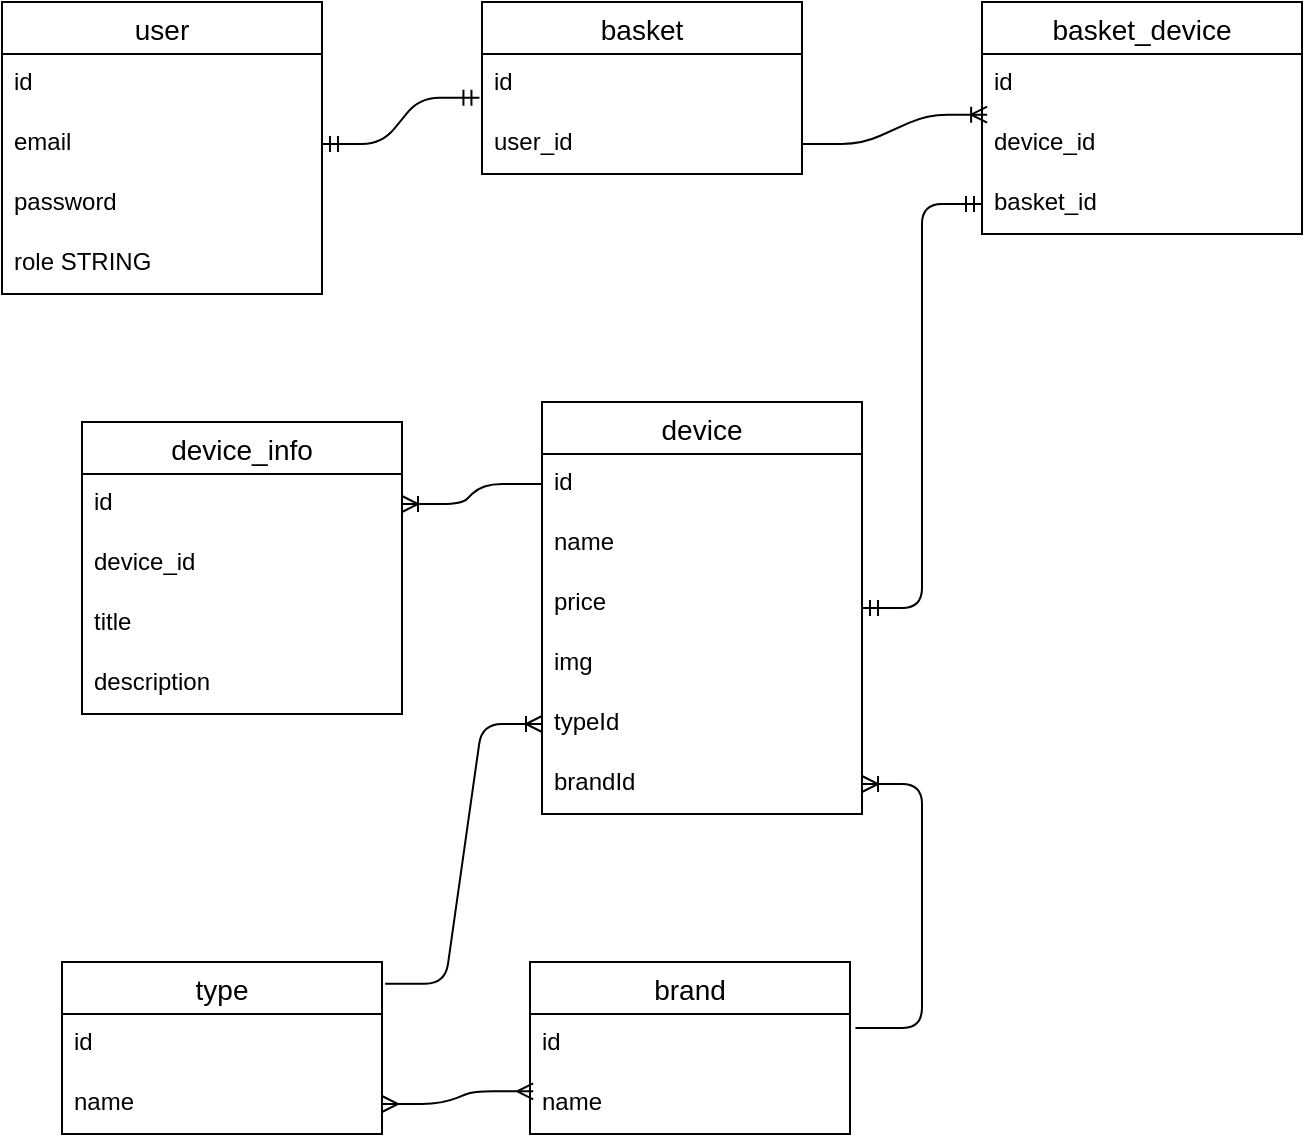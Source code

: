 <mxfile version="15.8.8" type="device"><diagram id="tWtcRwsY7mrT4M5Eu7r9" name="Page-1"><mxGraphModel dx="1185" dy="662" grid="1" gridSize="10" guides="1" tooltips="1" connect="1" arrows="1" fold="1" page="1" pageScale="1" pageWidth="827" pageHeight="1169" math="0" shadow="0"><root><mxCell id="0"/><mxCell id="1" parent="0"/><mxCell id="kgNfi5jU1TSR6857lsUU-14" value="user" style="swimlane;fontStyle=0;childLayout=stackLayout;horizontal=1;startSize=26;horizontalStack=0;resizeParent=1;resizeParentMax=0;resizeLast=0;collapsible=1;marginBottom=0;align=center;fontSize=14;" vertex="1" parent="1"><mxGeometry x="20" y="50" width="160" height="146" as="geometry"/></mxCell><mxCell id="kgNfi5jU1TSR6857lsUU-15" value="id" style="text;strokeColor=none;fillColor=none;spacingLeft=4;spacingRight=4;overflow=hidden;rotatable=0;points=[[0,0.5],[1,0.5]];portConstraint=eastwest;fontSize=12;" vertex="1" parent="kgNfi5jU1TSR6857lsUU-14"><mxGeometry y="26" width="160" height="30" as="geometry"/></mxCell><mxCell id="kgNfi5jU1TSR6857lsUU-16" value="email" style="text;strokeColor=none;fillColor=none;spacingLeft=4;spacingRight=4;overflow=hidden;rotatable=0;points=[[0,0.5],[1,0.5]];portConstraint=eastwest;fontSize=12;" vertex="1" parent="kgNfi5jU1TSR6857lsUU-14"><mxGeometry y="56" width="160" height="30" as="geometry"/></mxCell><mxCell id="kgNfi5jU1TSR6857lsUU-17" value="password" style="text;strokeColor=none;fillColor=none;spacingLeft=4;spacingRight=4;overflow=hidden;rotatable=0;points=[[0,0.5],[1,0.5]];portConstraint=eastwest;fontSize=12;" vertex="1" parent="kgNfi5jU1TSR6857lsUU-14"><mxGeometry y="86" width="160" height="30" as="geometry"/></mxCell><mxCell id="kgNfi5jU1TSR6857lsUU-18" value="role STRING" style="text;strokeColor=none;fillColor=none;spacingLeft=4;spacingRight=4;overflow=hidden;rotatable=0;points=[[0,0.5],[1,0.5]];portConstraint=eastwest;fontSize=12;" vertex="1" parent="kgNfi5jU1TSR6857lsUU-14"><mxGeometry y="116" width="160" height="30" as="geometry"/></mxCell><mxCell id="kgNfi5jU1TSR6857lsUU-19" value="basket" style="swimlane;fontStyle=0;childLayout=stackLayout;horizontal=1;startSize=26;horizontalStack=0;resizeParent=1;resizeParentMax=0;resizeLast=0;collapsible=1;marginBottom=0;align=center;fontSize=14;" vertex="1" parent="1"><mxGeometry x="260" y="50" width="160" height="86" as="geometry"/></mxCell><mxCell id="kgNfi5jU1TSR6857lsUU-20" value="id" style="text;strokeColor=none;fillColor=none;spacingLeft=4;spacingRight=4;overflow=hidden;rotatable=0;points=[[0,0.5],[1,0.5]];portConstraint=eastwest;fontSize=12;" vertex="1" parent="kgNfi5jU1TSR6857lsUU-19"><mxGeometry y="26" width="160" height="30" as="geometry"/></mxCell><mxCell id="kgNfi5jU1TSR6857lsUU-21" value="user_id" style="text;strokeColor=none;fillColor=none;spacingLeft=4;spacingRight=4;overflow=hidden;rotatable=0;points=[[0,0.5],[1,0.5]];portConstraint=eastwest;fontSize=12;" vertex="1" parent="kgNfi5jU1TSR6857lsUU-19"><mxGeometry y="56" width="160" height="30" as="geometry"/></mxCell><mxCell id="kgNfi5jU1TSR6857lsUU-24" value="" style="edgeStyle=entityRelationEdgeStyle;fontSize=12;html=1;endArrow=ERmandOne;startArrow=ERmandOne;rounded=1;entryX=-0.008;entryY=0.729;entryDx=0;entryDy=0;entryPerimeter=0;exitX=1;exitY=0.5;exitDx=0;exitDy=0;" edge="1" parent="1" source="kgNfi5jU1TSR6857lsUU-16" target="kgNfi5jU1TSR6857lsUU-20"><mxGeometry width="100" height="100" relative="1" as="geometry"><mxPoint x="200" y="320" as="sourcePoint"/><mxPoint x="300" y="220" as="targetPoint"/></mxGeometry></mxCell><mxCell id="kgNfi5jU1TSR6857lsUU-25" value="device" style="swimlane;fontStyle=0;childLayout=stackLayout;horizontal=1;startSize=26;horizontalStack=0;resizeParent=1;resizeParentMax=0;resizeLast=0;collapsible=1;marginBottom=0;align=center;fontSize=14;" vertex="1" parent="1"><mxGeometry x="290" y="250" width="160" height="206" as="geometry"/></mxCell><mxCell id="kgNfi5jU1TSR6857lsUU-26" value="id" style="text;strokeColor=none;fillColor=none;spacingLeft=4;spacingRight=4;overflow=hidden;rotatable=0;points=[[0,0.5],[1,0.5]];portConstraint=eastwest;fontSize=12;" vertex="1" parent="kgNfi5jU1TSR6857lsUU-25"><mxGeometry y="26" width="160" height="30" as="geometry"/></mxCell><mxCell id="kgNfi5jU1TSR6857lsUU-27" value="name" style="text;strokeColor=none;fillColor=none;spacingLeft=4;spacingRight=4;overflow=hidden;rotatable=0;points=[[0,0.5],[1,0.5]];portConstraint=eastwest;fontSize=12;" vertex="1" parent="kgNfi5jU1TSR6857lsUU-25"><mxGeometry y="56" width="160" height="30" as="geometry"/></mxCell><mxCell id="kgNfi5jU1TSR6857lsUU-28" value="price" style="text;strokeColor=none;fillColor=none;spacingLeft=4;spacingRight=4;overflow=hidden;rotatable=0;points=[[0,0.5],[1,0.5]];portConstraint=eastwest;fontSize=12;" vertex="1" parent="kgNfi5jU1TSR6857lsUU-25"><mxGeometry y="86" width="160" height="30" as="geometry"/></mxCell><mxCell id="kgNfi5jU1TSR6857lsUU-29" value="img" style="text;strokeColor=none;fillColor=none;spacingLeft=4;spacingRight=4;overflow=hidden;rotatable=0;points=[[0,0.5],[1,0.5]];portConstraint=eastwest;fontSize=12;" vertex="1" parent="kgNfi5jU1TSR6857lsUU-25"><mxGeometry y="116" width="160" height="30" as="geometry"/></mxCell><mxCell id="kgNfi5jU1TSR6857lsUU-30" value="typeId" style="text;strokeColor=none;fillColor=none;spacingLeft=4;spacingRight=4;overflow=hidden;rotatable=0;points=[[0,0.5],[1,0.5]];portConstraint=eastwest;fontSize=12;" vertex="1" parent="kgNfi5jU1TSR6857lsUU-25"><mxGeometry y="146" width="160" height="30" as="geometry"/></mxCell><mxCell id="kgNfi5jU1TSR6857lsUU-31" value="brandId&#10;" style="text;strokeColor=none;fillColor=none;spacingLeft=4;spacingRight=4;overflow=hidden;rotatable=0;points=[[0,0.5],[1,0.5]];portConstraint=eastwest;fontSize=12;" vertex="1" parent="kgNfi5jU1TSR6857lsUU-25"><mxGeometry y="176" width="160" height="30" as="geometry"/></mxCell><mxCell id="kgNfi5jU1TSR6857lsUU-32" value="type" style="swimlane;fontStyle=0;childLayout=stackLayout;horizontal=1;startSize=26;horizontalStack=0;resizeParent=1;resizeParentMax=0;resizeLast=0;collapsible=1;marginBottom=0;align=center;fontSize=14;" vertex="1" parent="1"><mxGeometry x="50" y="530" width="160" height="86" as="geometry"/></mxCell><mxCell id="kgNfi5jU1TSR6857lsUU-33" value="id" style="text;strokeColor=none;fillColor=none;spacingLeft=4;spacingRight=4;overflow=hidden;rotatable=0;points=[[0,0.5],[1,0.5]];portConstraint=eastwest;fontSize=12;" vertex="1" parent="kgNfi5jU1TSR6857lsUU-32"><mxGeometry y="26" width="160" height="30" as="geometry"/></mxCell><mxCell id="kgNfi5jU1TSR6857lsUU-34" value="name" style="text;strokeColor=none;fillColor=none;spacingLeft=4;spacingRight=4;overflow=hidden;rotatable=0;points=[[0,0.5],[1,0.5]];portConstraint=eastwest;fontSize=12;" vertex="1" parent="kgNfi5jU1TSR6857lsUU-32"><mxGeometry y="56" width="160" height="30" as="geometry"/></mxCell><mxCell id="kgNfi5jU1TSR6857lsUU-36" value="brand" style="swimlane;fontStyle=0;childLayout=stackLayout;horizontal=1;startSize=26;horizontalStack=0;resizeParent=1;resizeParentMax=0;resizeLast=0;collapsible=1;marginBottom=0;align=center;fontSize=14;" vertex="1" parent="1"><mxGeometry x="284" y="530" width="160" height="86" as="geometry"/></mxCell><mxCell id="kgNfi5jU1TSR6857lsUU-37" value="id" style="text;strokeColor=none;fillColor=none;spacingLeft=4;spacingRight=4;overflow=hidden;rotatable=0;points=[[0,0.5],[1,0.5]];portConstraint=eastwest;fontSize=12;" vertex="1" parent="kgNfi5jU1TSR6857lsUU-36"><mxGeometry y="26" width="160" height="30" as="geometry"/></mxCell><mxCell id="kgNfi5jU1TSR6857lsUU-38" value="name" style="text;strokeColor=none;fillColor=none;spacingLeft=4;spacingRight=4;overflow=hidden;rotatable=0;points=[[0,0.5],[1,0.5]];portConstraint=eastwest;fontSize=12;" vertex="1" parent="kgNfi5jU1TSR6857lsUU-36"><mxGeometry y="56" width="160" height="30" as="geometry"/></mxCell><mxCell id="kgNfi5jU1TSR6857lsUU-40" value="" style="edgeStyle=entityRelationEdgeStyle;fontSize=12;html=1;endArrow=ERoneToMany;rounded=1;exitX=1.01;exitY=0.126;exitDx=0;exitDy=0;entryX=0;entryY=0.5;entryDx=0;entryDy=0;exitPerimeter=0;" edge="1" parent="1" source="kgNfi5jU1TSR6857lsUU-32" target="kgNfi5jU1TSR6857lsUU-30"><mxGeometry width="100" height="100" relative="1" as="geometry"><mxPoint x="190" y="510" as="sourcePoint"/><mxPoint x="290" y="410" as="targetPoint"/></mxGeometry></mxCell><mxCell id="kgNfi5jU1TSR6857lsUU-42" value="" style="edgeStyle=entityRelationEdgeStyle;fontSize=12;html=1;endArrow=ERmany;startArrow=ERmany;rounded=1;entryX=0.01;entryY=0.289;entryDx=0;entryDy=0;entryPerimeter=0;exitX=1;exitY=0.5;exitDx=0;exitDy=0;" edge="1" parent="1" source="kgNfi5jU1TSR6857lsUU-34" target="kgNfi5jU1TSR6857lsUU-38"><mxGeometry width="100" height="100" relative="1" as="geometry"><mxPoint x="300" y="640" as="sourcePoint"/><mxPoint x="400" y="540" as="targetPoint"/></mxGeometry></mxCell><mxCell id="kgNfi5jU1TSR6857lsUU-43" value="device_info" style="swimlane;fontStyle=0;childLayout=stackLayout;horizontal=1;startSize=26;horizontalStack=0;resizeParent=1;resizeParentMax=0;resizeLast=0;collapsible=1;marginBottom=0;align=center;fontSize=14;" vertex="1" parent="1"><mxGeometry x="60" y="260" width="160" height="146" as="geometry"/></mxCell><mxCell id="kgNfi5jU1TSR6857lsUU-44" value="id" style="text;strokeColor=none;fillColor=none;spacingLeft=4;spacingRight=4;overflow=hidden;rotatable=0;points=[[0,0.5],[1,0.5]];portConstraint=eastwest;fontSize=12;" vertex="1" parent="kgNfi5jU1TSR6857lsUU-43"><mxGeometry y="26" width="160" height="30" as="geometry"/></mxCell><mxCell id="kgNfi5jU1TSR6857lsUU-45" value="device_id" style="text;strokeColor=none;fillColor=none;spacingLeft=4;spacingRight=4;overflow=hidden;rotatable=0;points=[[0,0.5],[1,0.5]];portConstraint=eastwest;fontSize=12;" vertex="1" parent="kgNfi5jU1TSR6857lsUU-43"><mxGeometry y="56" width="160" height="30" as="geometry"/></mxCell><mxCell id="kgNfi5jU1TSR6857lsUU-48" value="title" style="text;strokeColor=none;fillColor=none;spacingLeft=4;spacingRight=4;overflow=hidden;rotatable=0;points=[[0,0.5],[1,0.5]];portConstraint=eastwest;fontSize=12;" vertex="1" parent="kgNfi5jU1TSR6857lsUU-43"><mxGeometry y="86" width="160" height="30" as="geometry"/></mxCell><mxCell id="kgNfi5jU1TSR6857lsUU-46" value="description" style="text;strokeColor=none;fillColor=none;spacingLeft=4;spacingRight=4;overflow=hidden;rotatable=0;points=[[0,0.5],[1,0.5]];portConstraint=eastwest;fontSize=12;" vertex="1" parent="kgNfi5jU1TSR6857lsUU-43"><mxGeometry y="116" width="160" height="30" as="geometry"/></mxCell><mxCell id="kgNfi5jU1TSR6857lsUU-47" value="" style="edgeStyle=entityRelationEdgeStyle;fontSize=12;html=1;endArrow=ERoneToMany;rounded=1;entryX=1;entryY=0.5;entryDx=0;entryDy=0;" edge="1" parent="1" source="kgNfi5jU1TSR6857lsUU-26" target="kgNfi5jU1TSR6857lsUU-44"><mxGeometry width="100" height="100" relative="1" as="geometry"><mxPoint x="260" y="200" as="sourcePoint"/><mxPoint x="330" y="190" as="targetPoint"/></mxGeometry></mxCell><mxCell id="kgNfi5jU1TSR6857lsUU-49" value="basket_device" style="swimlane;fontStyle=0;childLayout=stackLayout;horizontal=1;startSize=26;horizontalStack=0;resizeParent=1;resizeParentMax=0;resizeLast=0;collapsible=1;marginBottom=0;align=center;fontSize=14;" vertex="1" parent="1"><mxGeometry x="510" y="50" width="160" height="116" as="geometry"/></mxCell><mxCell id="kgNfi5jU1TSR6857lsUU-50" value="id" style="text;strokeColor=none;fillColor=none;spacingLeft=4;spacingRight=4;overflow=hidden;rotatable=0;points=[[0,0.5],[1,0.5]];portConstraint=eastwest;fontSize=12;" vertex="1" parent="kgNfi5jU1TSR6857lsUU-49"><mxGeometry y="26" width="160" height="30" as="geometry"/></mxCell><mxCell id="kgNfi5jU1TSR6857lsUU-51" value="device_id" style="text;strokeColor=none;fillColor=none;spacingLeft=4;spacingRight=4;overflow=hidden;rotatable=0;points=[[0,0.5],[1,0.5]];portConstraint=eastwest;fontSize=12;" vertex="1" parent="kgNfi5jU1TSR6857lsUU-49"><mxGeometry y="56" width="160" height="30" as="geometry"/></mxCell><mxCell id="kgNfi5jU1TSR6857lsUU-52" value="basket_id" style="text;strokeColor=none;fillColor=none;spacingLeft=4;spacingRight=4;overflow=hidden;rotatable=0;points=[[0,0.5],[1,0.5]];portConstraint=eastwest;fontSize=12;" vertex="1" parent="kgNfi5jU1TSR6857lsUU-49"><mxGeometry y="86" width="160" height="30" as="geometry"/></mxCell><mxCell id="kgNfi5jU1TSR6857lsUU-53" value="" style="edgeStyle=entityRelationEdgeStyle;fontSize=12;html=1;endArrow=ERoneToMany;rounded=1;entryX=0.016;entryY=0.011;entryDx=0;entryDy=0;entryPerimeter=0;" edge="1" parent="1" source="kgNfi5jU1TSR6857lsUU-21" target="kgNfi5jU1TSR6857lsUU-51"><mxGeometry width="100" height="100" relative="1" as="geometry"><mxPoint x="400" y="260" as="sourcePoint"/><mxPoint x="500" y="160" as="targetPoint"/></mxGeometry></mxCell><mxCell id="kgNfi5jU1TSR6857lsUU-54" value="" style="edgeStyle=entityRelationEdgeStyle;fontSize=12;html=1;endArrow=ERmandOne;startArrow=ERmandOne;rounded=1;" edge="1" parent="1" source="kgNfi5jU1TSR6857lsUU-25" target="kgNfi5jU1TSR6857lsUU-52"><mxGeometry width="100" height="100" relative="1" as="geometry"><mxPoint x="360" y="349" as="sourcePoint"/><mxPoint x="620" y="240" as="targetPoint"/></mxGeometry></mxCell><mxCell id="kgNfi5jU1TSR6857lsUU-56" value="" style="edgeStyle=entityRelationEdgeStyle;fontSize=12;html=1;endArrow=ERoneToMany;rounded=1;exitX=1.017;exitY=0.233;exitDx=0;exitDy=0;exitPerimeter=0;" edge="1" parent="1" source="kgNfi5jU1TSR6857lsUU-37" target="kgNfi5jU1TSR6857lsUU-31"><mxGeometry width="100" height="100" relative="1" as="geometry"><mxPoint x="460" y="680" as="sourcePoint"/><mxPoint x="560" y="580" as="targetPoint"/></mxGeometry></mxCell></root></mxGraphModel></diagram></mxfile>